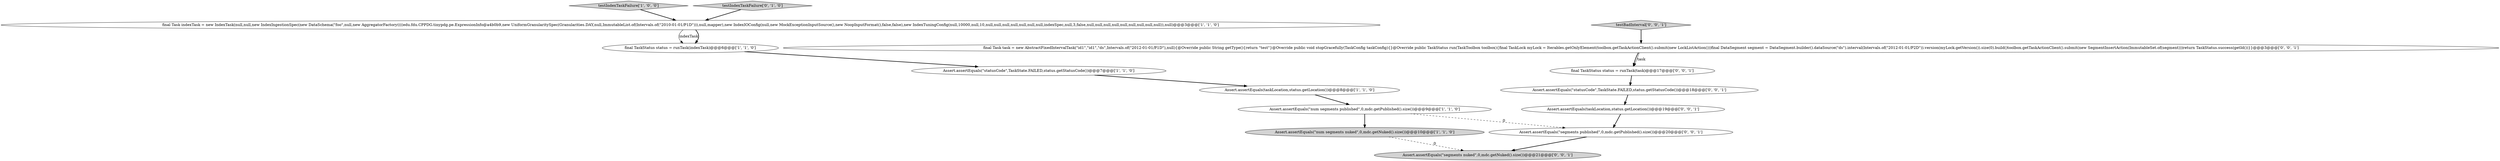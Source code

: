 digraph {
13 [style = filled, label = "Assert.assertEquals(taskLocation,status.getLocation())@@@19@@@['0', '0', '1']", fillcolor = white, shape = ellipse image = "AAA0AAABBB3BBB"];
1 [style = filled, label = "Assert.assertEquals(\"statusCode\",TaskState.FAILED,status.getStatusCode())@@@7@@@['1', '1', '0']", fillcolor = white, shape = ellipse image = "AAA0AAABBB1BBB"];
4 [style = filled, label = "testIndexTaskFailure['1', '0', '0']", fillcolor = lightgray, shape = diamond image = "AAA0AAABBB1BBB"];
3 [style = filled, label = "final Task indexTask = new IndexTask(null,null,new IndexIngestionSpec(new DataSchema(\"foo\",null,new AggregatorFactory((((edu.fdu.CPPDG.tinypdg.pe.ExpressionInfo@a4b0b9,new UniformGranularitySpec(Granularities.DAY,null,ImmutableList.of(Intervals.of(\"2010-01-01/P1D\"))),null,mapper),new IndexIOConfig(null,new MockExceptionInputSource(),new NoopInputFormat(),false,false),new IndexTuningConfig(null,10000,null,10,null,null,null,null,null,null,null,indexSpec,null,3,false,null,null,null,null,null,null,null,null,null)),null)@@@3@@@['1', '1', '0']", fillcolor = white, shape = ellipse image = "AAA0AAABBB1BBB"];
6 [style = filled, label = "Assert.assertEquals(taskLocation,status.getLocation())@@@8@@@['1', '1', '0']", fillcolor = white, shape = ellipse image = "AAA0AAABBB1BBB"];
11 [style = filled, label = "final TaskStatus status = runTask(task)@@@17@@@['0', '0', '1']", fillcolor = white, shape = ellipse image = "AAA0AAABBB3BBB"];
10 [style = filled, label = "final Task task = new AbstractFixedIntervalTask(\"id1\",\"id1\",\"ds\",Intervals.of(\"2012-01-01/P1D\"),null){@Override public String getType(){return \"test\"}@Override public void stopGracefully(TaskConfig taskConfig){}@Override public TaskStatus run(TaskToolbox toolbox){final TaskLock myLock = Iterables.getOnlyElement(toolbox.getTaskActionClient().submit(new LockListAction()))final DataSegment segment = DataSegment.builder().dataSource(\"ds\").interval(Intervals.of(\"2012-01-01/P2D\")).version(myLock.getVersion()).size(0).build()toolbox.getTaskActionClient().submit(new SegmentInsertAction(ImmutableSet.of(segment)))return TaskStatus.success(getId())}}@@@3@@@['0', '0', '1']", fillcolor = white, shape = ellipse image = "AAA0AAABBB3BBB"];
5 [style = filled, label = "Assert.assertEquals(\"num segments nuked\",0,mdc.getNuked().size())@@@10@@@['1', '1', '0']", fillcolor = lightgray, shape = ellipse image = "AAA0AAABBB1BBB"];
14 [style = filled, label = "Assert.assertEquals(\"segments nuked\",0,mdc.getNuked().size())@@@21@@@['0', '0', '1']", fillcolor = lightgray, shape = ellipse image = "AAA0AAABBB3BBB"];
2 [style = filled, label = "final TaskStatus status = runTask(indexTask)@@@6@@@['1', '1', '0']", fillcolor = white, shape = ellipse image = "AAA0AAABBB1BBB"];
9 [style = filled, label = "testBadInterval['0', '0', '1']", fillcolor = lightgray, shape = diamond image = "AAA0AAABBB3BBB"];
0 [style = filled, label = "Assert.assertEquals(\"num segments published\",0,mdc.getPublished().size())@@@9@@@['1', '1', '0']", fillcolor = white, shape = ellipse image = "AAA0AAABBB1BBB"];
8 [style = filled, label = "Assert.assertEquals(\"segments published\",0,mdc.getPublished().size())@@@20@@@['0', '0', '1']", fillcolor = white, shape = ellipse image = "AAA0AAABBB3BBB"];
7 [style = filled, label = "testIndexTaskFailure['0', '1', '0']", fillcolor = lightgray, shape = diamond image = "AAA0AAABBB2BBB"];
12 [style = filled, label = "Assert.assertEquals(\"statusCode\",TaskState.FAILED,status.getStatusCode())@@@18@@@['0', '0', '1']", fillcolor = white, shape = ellipse image = "AAA0AAABBB3BBB"];
3->2 [style = solid, label="indexTask"];
6->0 [style = bold, label=""];
9->10 [style = bold, label=""];
8->14 [style = bold, label=""];
13->8 [style = bold, label=""];
0->5 [style = bold, label=""];
10->11 [style = bold, label=""];
11->12 [style = bold, label=""];
10->11 [style = solid, label="task"];
5->14 [style = dashed, label="0"];
4->3 [style = bold, label=""];
1->6 [style = bold, label=""];
2->1 [style = bold, label=""];
0->8 [style = dashed, label="0"];
3->2 [style = bold, label=""];
12->13 [style = bold, label=""];
7->3 [style = bold, label=""];
}
